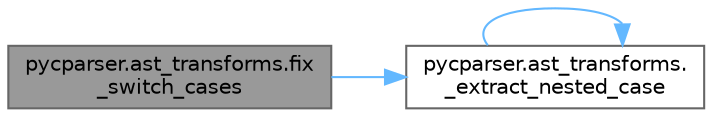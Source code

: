 digraph "pycparser.ast_transforms.fix_switch_cases"
{
 // LATEX_PDF_SIZE
  bgcolor="transparent";
  edge [fontname=Helvetica,fontsize=10,labelfontname=Helvetica,labelfontsize=10];
  node [fontname=Helvetica,fontsize=10,shape=box,height=0.2,width=0.4];
  rankdir="LR";
  Node1 [id="Node000001",label="pycparser.ast_transforms.fix\l_switch_cases",height=0.2,width=0.4,color="gray40", fillcolor="grey60", style="filled", fontcolor="black",tooltip=" "];
  Node1 -> Node2 [id="edge1_Node000001_Node000002",color="steelblue1",style="solid",tooltip=" "];
  Node2 [id="Node000002",label="pycparser.ast_transforms.\l_extract_nested_case",height=0.2,width=0.4,color="grey40", fillcolor="white", style="filled",URL="$namespacepycparser_1_1ast__transforms.html#a3ef4f4527a2f1b7612cb76df2b8df5a5",tooltip=" "];
  Node2 -> Node2 [id="edge2_Node000002_Node000002",color="steelblue1",style="solid",tooltip=" "];
}
